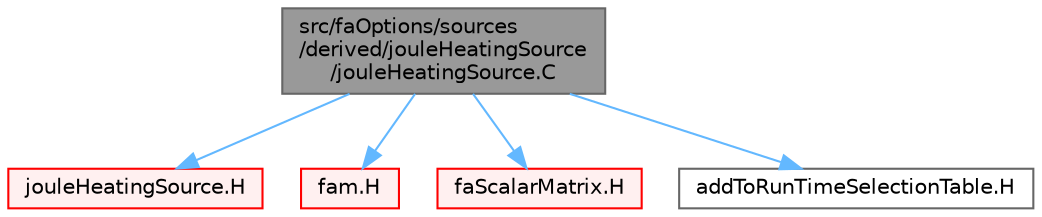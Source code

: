digraph "src/faOptions/sources/derived/jouleHeatingSource/jouleHeatingSource.C"
{
 // LATEX_PDF_SIZE
  bgcolor="transparent";
  edge [fontname=Helvetica,fontsize=10,labelfontname=Helvetica,labelfontsize=10];
  node [fontname=Helvetica,fontsize=10,shape=box,height=0.2,width=0.4];
  Node1 [id="Node000001",label="src/faOptions/sources\l/derived/jouleHeatingSource\l/jouleHeatingSource.C",height=0.2,width=0.4,color="gray40", fillcolor="grey60", style="filled", fontcolor="black",tooltip=" "];
  Node1 -> Node2 [id="edge1_Node000001_Node000002",color="steelblue1",style="solid",tooltip=" "];
  Node2 [id="Node000002",label="jouleHeatingSource.H",height=0.2,width=0.4,color="red", fillcolor="#FFF0F0", style="filled",URL="$faOptions_2sources_2derived_2jouleHeatingSource_2jouleHeatingSource_8H.html",tooltip=" "];
  Node1 -> Node438 [id="edge2_Node000001_Node000438",color="steelblue1",style="solid",tooltip=" "];
  Node438 [id="Node000438",label="fam.H",height=0.2,width=0.4,color="red", fillcolor="#FFF0F0", style="filled",URL="$fam_8H.html",tooltip="Namespace of functions to calculate implicit derivatives returning a matrix. Time derivatives are cal..."];
  Node1 -> Node460 [id="edge3_Node000001_Node000460",color="steelblue1",style="solid",tooltip=" "];
  Node460 [id="Node000460",label="faScalarMatrix.H",height=0.2,width=0.4,color="red", fillcolor="#FFF0F0", style="filled",URL="$faScalarMatrix_8H.html",tooltip=" "];
  Node1 -> Node461 [id="edge4_Node000001_Node000461",color="steelblue1",style="solid",tooltip=" "];
  Node461 [id="Node000461",label="addToRunTimeSelectionTable.H",height=0.2,width=0.4,color="grey40", fillcolor="white", style="filled",URL="$addToRunTimeSelectionTable_8H.html",tooltip="Macros for easy insertion into run-time selection tables."];
}
